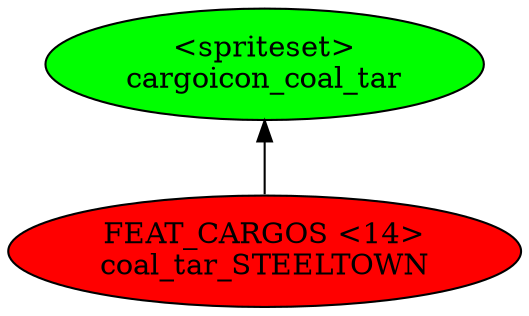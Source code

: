 digraph {
rankdir="BT"
cargoicon_coal_tar [fillcolor=green style="filled" label="<spriteset>\ncargoicon_coal_tar"]
coal_tar_STEELTOWN [fillcolor=red style="filled" label="FEAT_CARGOS <14>\ncoal_tar_STEELTOWN"]
coal_tar_STEELTOWN->cargoicon_coal_tar
}
